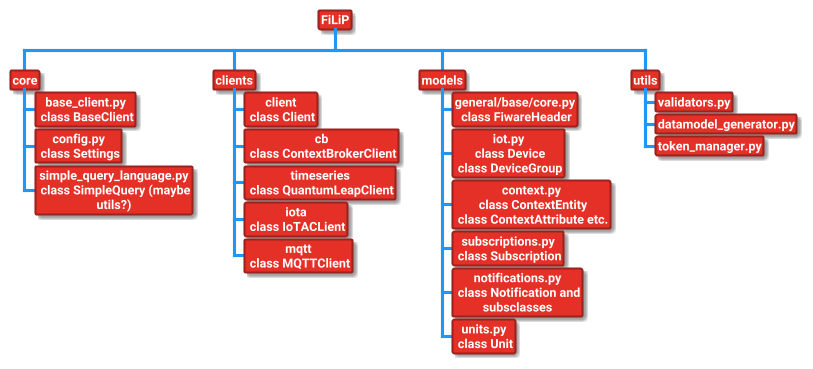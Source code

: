 @startwbs
!theme materia
skinparam BackgroundColor white
<style>
node {
    Padding 2
    Margin 3
    HorizontalAlignment center
    LineColor #9B231E
    LineThickness 2.0
    BackgroundColor #E53027
    FontColor white
    FontName Roboto
    FontStyle bold
    RoundCorner 3
    MaximumWidth 150
}
</style>

* FiLiP
** core
*** base_client.py \n class BaseClient
*** config.py \n class Settings
*** simple_query_language.py \n class SimpleQuery (maybe utils?)
** clients
*** client \n class Client
*** cb \n class ContextBrokerClient
*** timeseries \n class QuantumLeapClient
*** iota \n class IoTACLient
*** mqtt \n class MQTTClient
** models
*** general/base/core.py \n class FiwareHeader
*** iot.py \n class Device \n class DeviceGroup
*** context.py \n class ContextEntity \n class ContextAttribute etc.
*** subscriptions.py \n class Subscription
*** notifications.py \n class Notification and subsclasses
*** units.py \n class Unit
** utils
*** validators.py
*** datamodel_generator.py
*** token_manager.py

@endwbs